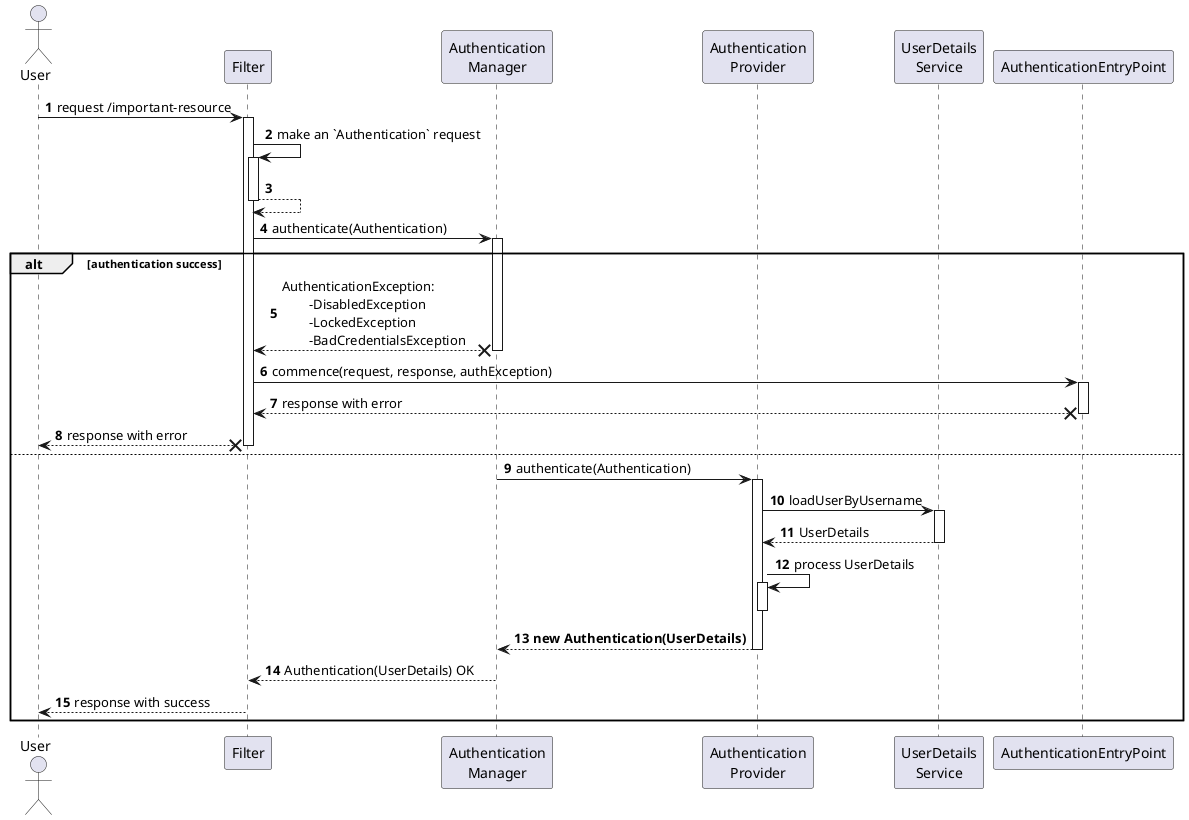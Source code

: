 @startuml
'https://plantuml.com/sequence-diagram

autonumber
autoactivate on
actor User
participant Filter as Filter
participant "Authentication\nManager" as AuthenticationManager
participant "Authentication\nProvider" as AuthenticationProvider
participant "UserDetails\nService" as UserDetailsService
User -> Filter : request /important-resource
Filter -> Filter : make an `Authentication` request
Filter --> Filter
Filter -> AuthenticationManager : authenticate(Authentication)
alt authentication success
AuthenticationManager x--> Filter : AuthenticationException:\n\t-DisabledException\n\t-LockedException\n\t-BadCredentialsException
Filter -> AuthenticationEntryPoint : commence(request, response, authException)
AuthenticationEntryPoint x--> Filter : response with error
Filter x--> User : response with error
else
AuthenticationManager -> AuthenticationProvider : authenticate(Authentication)
AuthenticationProvider -> UserDetailsService : loadUserByUsername
UserDetailsService --> AuthenticationProvider : UserDetails
AuthenticationProvider -> AuthenticationProvider : process UserDetails
AuthenticationProvider --
AuthenticationProvider --> AuthenticationManager : **new Authentication(UserDetails)**
AuthenticationManager --> Filter : Authentication(UserDetails) OK
Filter --> User : response with success
end


@enduml